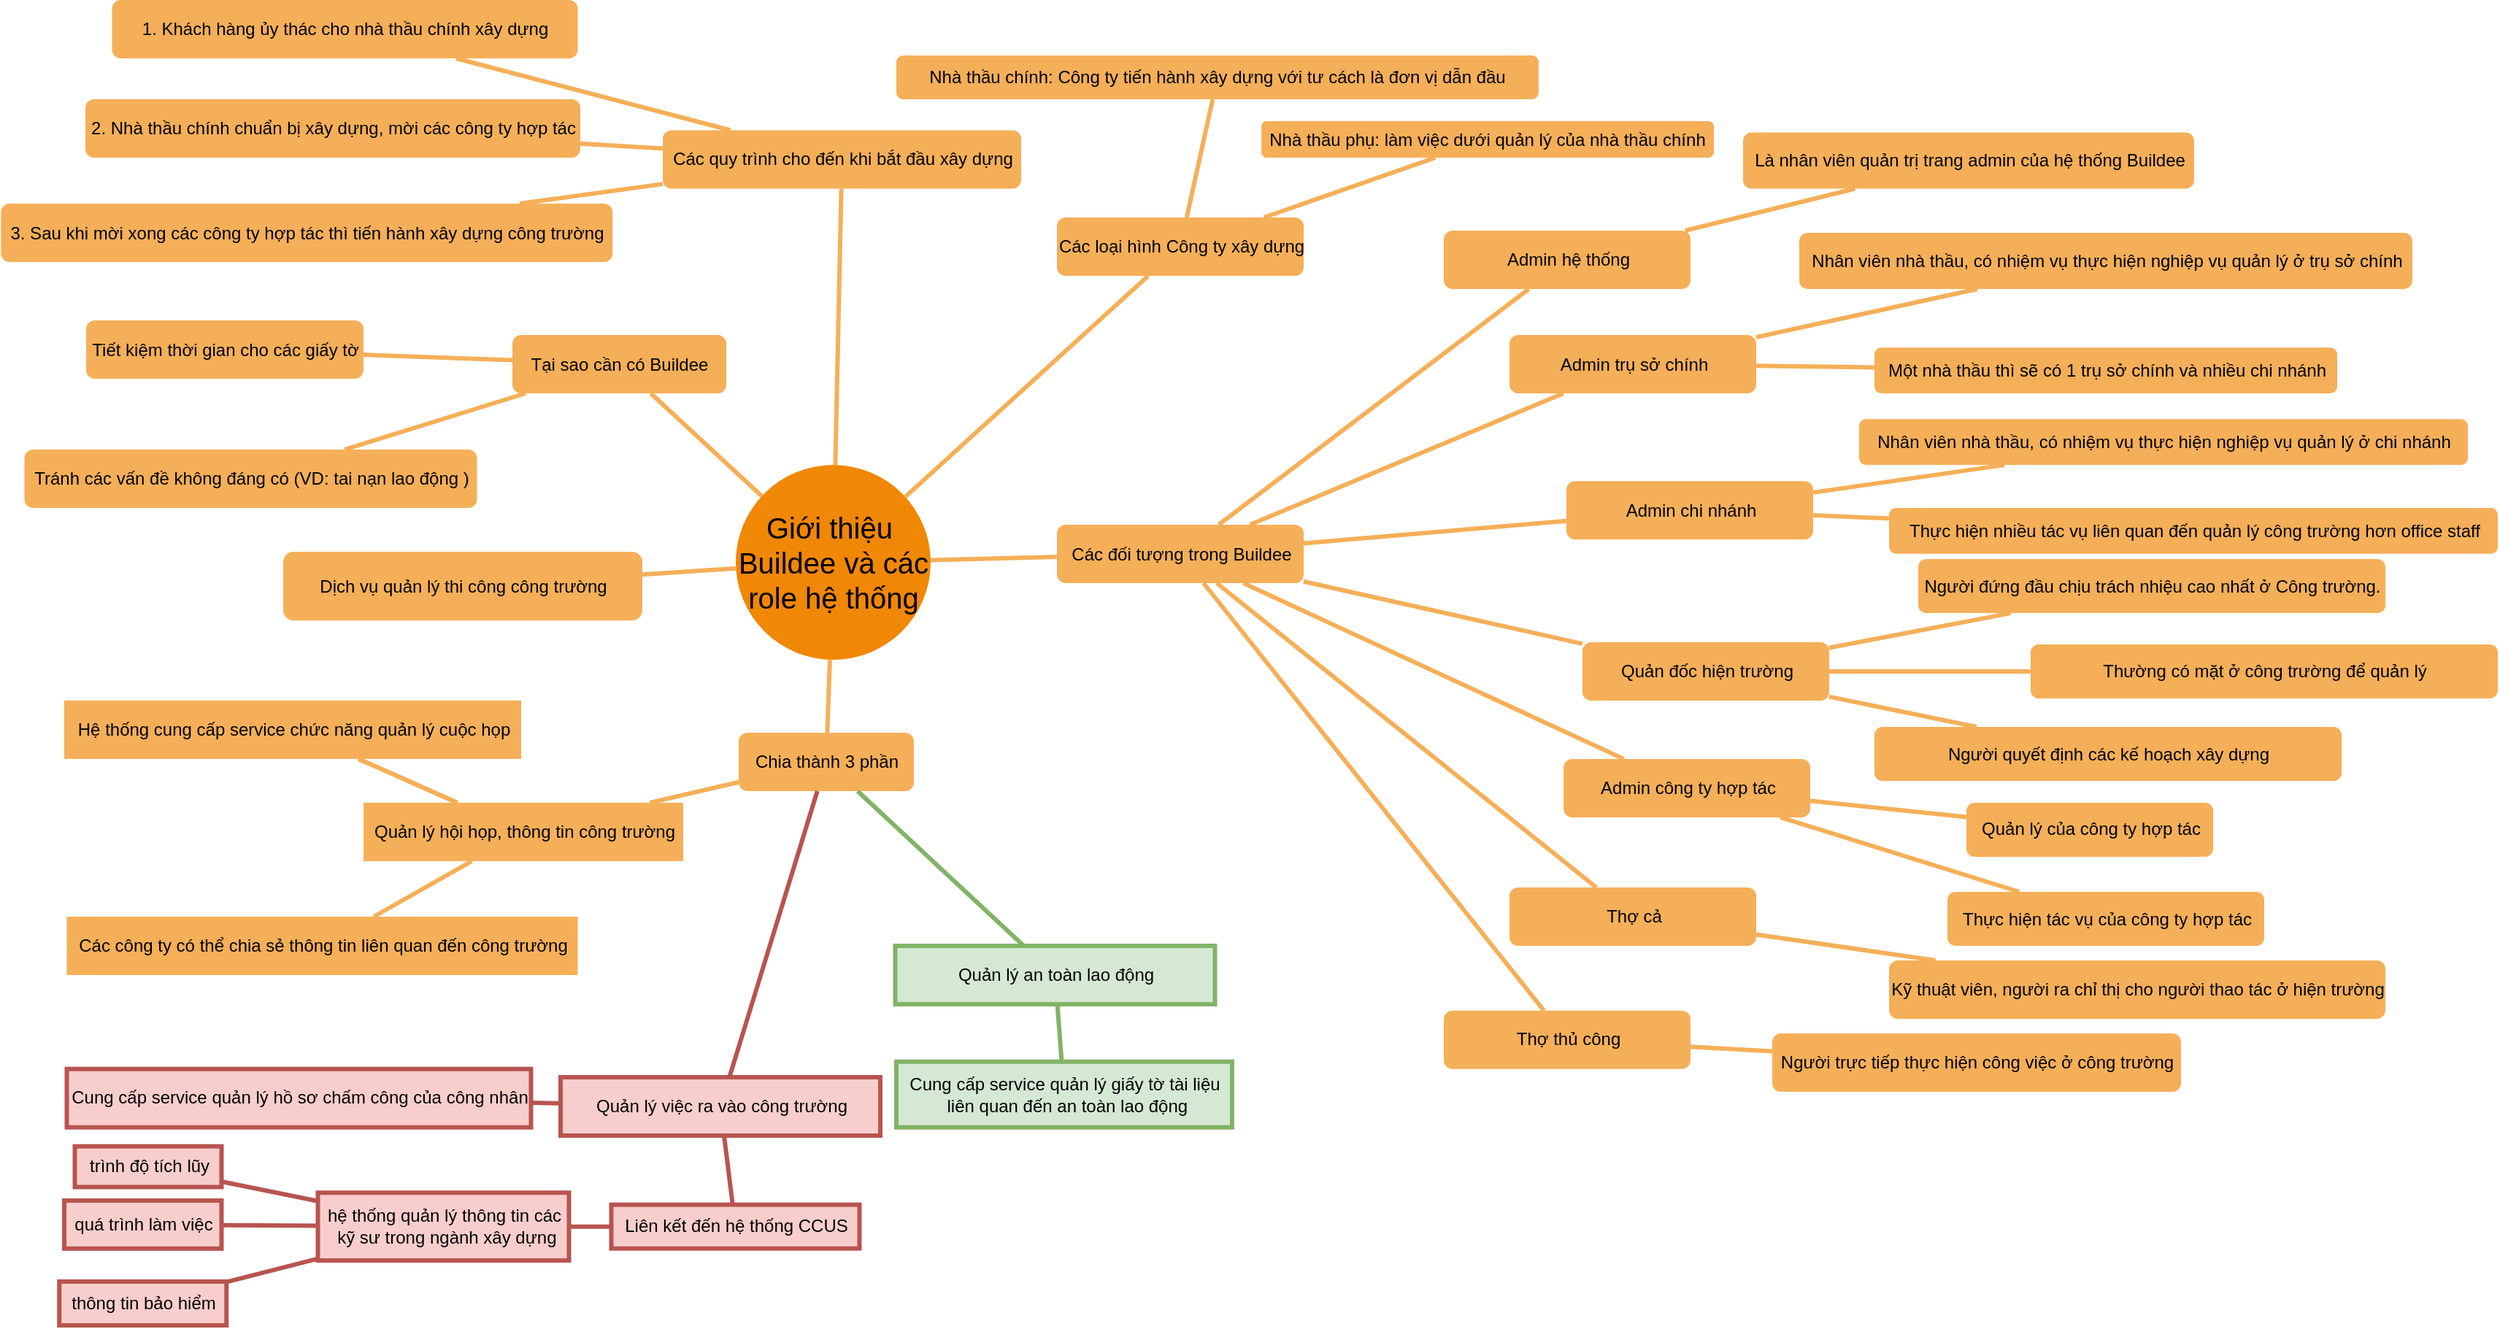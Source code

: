 <mxfile version="24.7.7">
  <diagram id="6a731a19-8d31-9384-78a2-239565b7b9f0" name="Page-1">
    <mxGraphModel dx="1195" dy="-189" grid="1" gridSize="10" guides="1" tooltips="1" connect="1" arrows="1" fold="1" page="1" pageScale="1" pageWidth="1169" pageHeight="827" background="none" math="0" shadow="0">
      <root>
        <mxCell id="0" />
        <mxCell id="1" parent="0" />
        <mxCell id="1351" value="&lt;div&gt;Giới thiệu&amp;nbsp;&lt;/div&gt;&lt;div&gt;Buildee và các role hệ thống&lt;/div&gt;" style="ellipse;whiteSpace=wrap;html=1;shadow=0;fontFamily=Helvetica;fontSize=20;fontColor=#000000;align=center;strokeWidth=3;fillColor=#F08705;strokeColor=none;gradientColor=none;" parent="1" vertex="1">
          <mxGeometry x="1100" y="1390.55" width="133.5" height="133.5" as="geometry" />
        </mxCell>
        <mxCell id="1392" value="&lt;div&gt;Quản lý hội họp, thông tin công trường&lt;/div&gt;" style="rounded=1;fillColor=#f5af58;strokeColor=none;strokeWidth=3;shadow=0;html=1;fontColor=#000000;arcSize=0;" parent="1" vertex="1">
          <mxGeometry x="845" y="1621.95" width="219" height="40" as="geometry" />
        </mxCell>
        <mxCell id="1393" value="&lt;div&gt;Dịch vụ quản lý thi công công trường&lt;/div&gt;" style="rounded=1;fillColor=#f5af58;strokeColor=none;strokeWidth=3;shadow=0;html=1;fontColor=#000000;" parent="1" vertex="1">
          <mxGeometry x="790" y="1450" width="246" height="47.1" as="geometry" />
        </mxCell>
        <mxCell id="1394" value="Chia thành 3 phần" style="rounded=1;fillColor=#f5af58;strokeColor=none;strokeWidth=3;shadow=0;html=1;fontColor=#000000;" parent="1" vertex="1">
          <mxGeometry x="1102" y="1574" width="120" height="40" as="geometry" />
        </mxCell>
        <mxCell id="1395" value="Tại sao cần có Buildee" style="rounded=1;fillColor=#f5af58;strokeColor=none;strokeWidth=3;shadow=0;html=1;fontColor=#000000;" parent="1" vertex="1">
          <mxGeometry x="947" y="1301.5" width="146.5" height="40" as="geometry" />
        </mxCell>
        <mxCell id="1396" value="Các loại hình Công ty xây dựng " style="rounded=1;fillColor=#f5af58;strokeColor=none;strokeWidth=3;shadow=0;html=1;fontColor=#000000;" parent="1" vertex="1">
          <mxGeometry x="1320" y="1221" width="169" height="40" as="geometry" />
        </mxCell>
        <mxCell id="1398" value="Các đối tượng trong Buildee" style="rounded=1;fillColor=#f5af58;strokeColor=none;strokeWidth=3;shadow=0;html=1;fontColor=#000000;" parent="1" vertex="1">
          <mxGeometry x="1320" y="1431.5" width="169" height="40" as="geometry" />
        </mxCell>
        <mxCell id="1404" value="" style="edgeStyle=none;endArrow=none;strokeWidth=3;strokeColor=#F5AF58;html=1;fontColor=#000000;" parent="1" source="1394" target="1392" edge="1">
          <mxGeometry x="3.5" y="21.5" width="100" height="100" as="geometry">
            <mxPoint x="124" y="1332.03" as="sourcePoint" />
            <mxPoint x="224" y="1232.03" as="targetPoint" />
          </mxGeometry>
        </mxCell>
        <mxCell id="1405" value="" style="edgeStyle=none;endArrow=none;strokeWidth=3;strokeColor=#F5AF58;html=1;fontColor=#000000;" parent="1" source="1351" target="1393" edge="1">
          <mxGeometry x="3.5" y="21.5" width="100" height="100" as="geometry">
            <mxPoint x="-45.5" y="986.5" as="sourcePoint" />
            <mxPoint x="54.5" y="886.5" as="targetPoint" />
          </mxGeometry>
        </mxCell>
        <mxCell id="1406" value="" style="edgeStyle=none;endArrow=none;strokeWidth=3;strokeColor=#F5AF58;html=1;fontColor=#000000;" parent="1" source="1351" target="1394" edge="1">
          <mxGeometry x="3.5" y="21.5" width="100" height="100" as="geometry">
            <mxPoint x="-45.5" y="986.5" as="sourcePoint" />
            <mxPoint x="54.5" y="886.5" as="targetPoint" />
          </mxGeometry>
        </mxCell>
        <mxCell id="1407" value="" style="edgeStyle=none;endArrow=none;strokeWidth=3;strokeColor=#F5AF58;html=1;fontColor=#000000;" parent="1" source="1351" target="1395" edge="1">
          <mxGeometry x="3.5" y="21.5" width="100" height="100" as="geometry">
            <mxPoint x="-45.5" y="986.5" as="sourcePoint" />
            <mxPoint x="54.5" y="886.5" as="targetPoint" />
          </mxGeometry>
        </mxCell>
        <mxCell id="1408" value="" style="edgeStyle=none;endArrow=none;strokeWidth=3;strokeColor=#F5AF58;html=1;fontColor=#000000;" parent="1" source="1351" target="1396" edge="1">
          <mxGeometry x="3.5" y="21.5" width="100" height="100" as="geometry">
            <mxPoint x="-45.5" y="986.5" as="sourcePoint" />
            <mxPoint x="54.5" y="886.5" as="targetPoint" />
          </mxGeometry>
        </mxCell>
        <mxCell id="1410" value="" style="edgeStyle=none;endArrow=none;strokeWidth=3;strokeColor=#F5AF58;html=1;fontColor=#000000;" parent="1" source="1351" target="1398" edge="1">
          <mxGeometry x="3.5" y="21.5" width="100" height="100" as="geometry">
            <mxPoint x="-45.5" y="986.5" as="sourcePoint" />
            <mxPoint x="54.5" y="886.5" as="targetPoint" />
          </mxGeometry>
        </mxCell>
        <mxCell id="aR4ORL12m2-zaJOlgM8f-1547" value="&lt;div&gt;Quản lý việc ra vào công trường &lt;br&gt;&lt;/div&gt;" style="rounded=1;fillColor=#f8cecc;strokeColor=#B85450;strokeWidth=3;shadow=0;html=1;arcSize=0;" vertex="1" parent="1">
          <mxGeometry x="980" y="1810" width="219" height="40" as="geometry" />
        </mxCell>
        <mxCell id="aR4ORL12m2-zaJOlgM8f-1553" value="" style="edgeStyle=none;endArrow=none;strokeWidth=3;strokeColor=#B85450;html=1;fontColor=#000000;" edge="1" parent="1" source="1394" target="aR4ORL12m2-zaJOlgM8f-1547">
          <mxGeometry x="3.5" y="21.5" width="100" height="100" as="geometry">
            <mxPoint x="1136.5" y="1696.52" as="sourcePoint" />
            <mxPoint x="1544.5" y="1332.64" as="targetPoint" />
          </mxGeometry>
        </mxCell>
        <mxCell id="aR4ORL12m2-zaJOlgM8f-1554" value="Tiết kiệm  thời gian  cho các giấy tờ" style="rounded=1;fillColor=#f5af58;strokeColor=none;strokeWidth=3;shadow=0;html=1;fontColor=#000000;" vertex="1" parent="1">
          <mxGeometry x="655" y="1291.5" width="190" height="40" as="geometry" />
        </mxCell>
        <mxCell id="aR4ORL12m2-zaJOlgM8f-1555" value="Tránh các vấn đề không đáng có (VD: tai nạn lao động )" style="rounded=1;fillColor=#f5af58;strokeColor=none;strokeWidth=3;shadow=0;html=1;fontColor=#000000;" vertex="1" parent="1">
          <mxGeometry x="612.75" y="1380" width="310" height="40" as="geometry" />
        </mxCell>
        <mxCell id="aR4ORL12m2-zaJOlgM8f-1558" value="" style="edgeStyle=none;endArrow=none;strokeWidth=3;strokeColor=#F5AF58;html=1;fontColor=#000000;" edge="1" parent="1" source="1395" target="aR4ORL12m2-zaJOlgM8f-1554">
          <mxGeometry x="3.5" y="21.5" width="100" height="100" as="geometry">
            <mxPoint x="782.25" y="1321.15" as="sourcePoint" />
            <mxPoint x="945.25" y="1330.15" as="targetPoint" />
          </mxGeometry>
        </mxCell>
        <mxCell id="aR4ORL12m2-zaJOlgM8f-1559" value="" style="edgeStyle=none;endArrow=none;strokeWidth=3;strokeColor=#F5AF58;html=1;fontColor=#000000;" edge="1" parent="1" source="1395" target="aR4ORL12m2-zaJOlgM8f-1555">
          <mxGeometry x="3.5" y="21.5" width="100" height="100" as="geometry">
            <mxPoint x="911.25" y="1400.55" as="sourcePoint" />
            <mxPoint x="982.25" y="1400.55" as="targetPoint" />
          </mxGeometry>
        </mxCell>
        <mxCell id="aR4ORL12m2-zaJOlgM8f-1560" value="Các quy trình cho đến khi bắt đầu xây dựng" style="rounded=1;fillColor=#f5af58;strokeColor=none;strokeWidth=3;shadow=0;html=1;fontColor=#000000;" vertex="1" parent="1">
          <mxGeometry x="1050" y="1161.25" width="245.5" height="40" as="geometry" />
        </mxCell>
        <mxCell id="aR4ORL12m2-zaJOlgM8f-1561" value="" style="edgeStyle=none;endArrow=none;strokeWidth=3;strokeColor=#F5AF58;html=1;fontColor=#000000;" edge="1" parent="1" source="1351" target="aR4ORL12m2-zaJOlgM8f-1560">
          <mxGeometry x="3.5" y="21.5" width="100" height="100" as="geometry">
            <mxPoint x="1202.55" y="1187.5" as="sourcePoint" />
            <mxPoint x="1341.55" y="1106.5" as="targetPoint" />
          </mxGeometry>
        </mxCell>
        <mxCell id="aR4ORL12m2-zaJOlgM8f-1562" value="Nhà thầu chính: Công ty tiến hành xây dựng với tư cách là đơn vị dẫn đầu" style="whiteSpace=wrap;html=1;fillColor=#f5af58;strokeColor=none;fontColor=#000000;rounded=1;strokeWidth=3;shadow=0;" vertex="1" parent="1">
          <mxGeometry x="1210" y="1110" width="440" height="30" as="geometry" />
        </mxCell>
        <mxCell id="aR4ORL12m2-zaJOlgM8f-1564" value="" style="edgeStyle=none;endArrow=none;strokeWidth=3;strokeColor=#F5AF58;html=1;fontColor=#000000;" edge="1" parent="1" source="1396" target="aR4ORL12m2-zaJOlgM8f-1562">
          <mxGeometry x="3.5" y="21.5" width="100" height="100" as="geometry">
            <mxPoint x="1255.5" y="679" as="sourcePoint" />
            <mxPoint x="1315.5" y="670" as="targetPoint" />
            <Array as="points" />
          </mxGeometry>
        </mxCell>
        <mxCell id="aR4ORL12m2-zaJOlgM8f-1567" value="Nhà thầu phụ: làm việc dưới  quản lý của nhà thầu chính" style="whiteSpace=wrap;html=1;fillColor=#f5af58;strokeColor=none;fontColor=#000000;rounded=1;strokeWidth=3;shadow=0;" vertex="1" parent="1">
          <mxGeometry x="1460" y="1155" width="310" height="25" as="geometry" />
        </mxCell>
        <mxCell id="aR4ORL12m2-zaJOlgM8f-1568" value="" style="edgeStyle=none;endArrow=none;strokeWidth=3;strokeColor=#F5AF58;html=1;fontColor=#000000;" edge="1" parent="1" source="1396" target="aR4ORL12m2-zaJOlgM8f-1567">
          <mxGeometry x="3.5" y="21.5" width="100" height="100" as="geometry">
            <mxPoint x="1434.15" y="846.504" as="sourcePoint" />
            <mxPoint x="1673.496" y="809.55" as="targetPoint" />
            <Array as="points" />
          </mxGeometry>
        </mxCell>
        <mxCell id="aR4ORL12m2-zaJOlgM8f-1570" value="1. Khách hàng ủy thác cho nhà thầu chính xây dựng" style="rounded=1;fillColor=#f5af58;strokeColor=none;strokeWidth=3;shadow=0;html=1;fontColor=#000000;" vertex="1" parent="1">
          <mxGeometry x="672.75" y="1072" width="319" height="40" as="geometry" />
        </mxCell>
        <mxCell id="aR4ORL12m2-zaJOlgM8f-1571" value="2. Nhà thầu chính  chuẩn bị xây dựng, mời các công ty hợp tác  " style="rounded=1;fillColor=#f5af58;strokeColor=none;strokeWidth=3;shadow=0;html=1;fontColor=#000000;" vertex="1" parent="1">
          <mxGeometry x="654.5" y="1140" width="339" height="40" as="geometry" />
        </mxCell>
        <mxCell id="aR4ORL12m2-zaJOlgM8f-1572" value="3. Sau khi  mời xong các công ty hợp tác thì  tiến hành xây dựng công trường" style="rounded=1;fillColor=#f5af58;strokeColor=none;strokeWidth=3;shadow=0;html=1;fontColor=#000000;" vertex="1" parent="1">
          <mxGeometry x="596.63" y="1211.5" width="419" height="40" as="geometry" />
        </mxCell>
        <mxCell id="aR4ORL12m2-zaJOlgM8f-1573" value="" style="edgeStyle=none;endArrow=none;strokeWidth=3;strokeColor=#F5AF58;html=1;fontColor=#000000;" edge="1" parent="1" source="aR4ORL12m2-zaJOlgM8f-1560" target="aR4ORL12m2-zaJOlgM8f-1570">
          <mxGeometry x="3.5" y="21.5" width="100" height="100" as="geometry">
            <mxPoint x="1332.5" y="598" as="sourcePoint" />
            <mxPoint x="1504.5" y="595" as="targetPoint" />
            <Array as="points" />
          </mxGeometry>
        </mxCell>
        <mxCell id="aR4ORL12m2-zaJOlgM8f-1574" value="" style="edgeStyle=none;endArrow=none;strokeWidth=3;strokeColor=#F5AF58;html=1;fontColor=#000000;" edge="1" parent="1" source="aR4ORL12m2-zaJOlgM8f-1560" target="aR4ORL12m2-zaJOlgM8f-1571">
          <mxGeometry x="3.5" y="21.5" width="100" height="100" as="geometry">
            <mxPoint x="1421.1" y="789.69" as="sourcePoint" />
            <mxPoint x="1518.1" y="776.69" as="targetPoint" />
            <Array as="points" />
          </mxGeometry>
        </mxCell>
        <mxCell id="aR4ORL12m2-zaJOlgM8f-1575" value="" style="edgeStyle=none;endArrow=none;strokeWidth=3;strokeColor=#F5AF58;html=1;fontColor=#000000;" edge="1" parent="1" source="aR4ORL12m2-zaJOlgM8f-1560" target="aR4ORL12m2-zaJOlgM8f-1572">
          <mxGeometry x="3.5" y="21.5" width="100" height="100" as="geometry">
            <mxPoint x="1449" y="769.62" as="sourcePoint" />
            <mxPoint x="1534" y="769.62" as="targetPoint" />
            <Array as="points" />
          </mxGeometry>
        </mxCell>
        <mxCell id="aR4ORL12m2-zaJOlgM8f-1576" value="Admin hệ thống" style="rounded=1;fillColor=#f5af58;strokeColor=none;strokeWidth=3;shadow=0;html=1;fontColor=#000000;" vertex="1" parent="1">
          <mxGeometry x="1585" y="1230" width="169" height="40" as="geometry" />
        </mxCell>
        <mxCell id="aR4ORL12m2-zaJOlgM8f-1577" value="Admin trụ sở chính " style="rounded=1;fillColor=#f5af58;strokeColor=none;strokeWidth=3;shadow=0;html=1;fontColor=#000000;" vertex="1" parent="1">
          <mxGeometry x="1630" y="1301.5" width="169" height="40" as="geometry" />
        </mxCell>
        <mxCell id="aR4ORL12m2-zaJOlgM8f-1578" value="Admin chi nhánh" style="rounded=1;fillColor=#f5af58;strokeColor=none;strokeWidth=3;shadow=0;html=1;fontColor=#000000;" vertex="1" parent="1">
          <mxGeometry x="1669" y="1401.6" width="169" height="40" as="geometry" />
        </mxCell>
        <mxCell id="aR4ORL12m2-zaJOlgM8f-1579" value="Quản đốc hiện trường " style="rounded=1;fillColor=#f5af58;strokeColor=none;strokeWidth=3;shadow=0;html=1;fontColor=#000000;" vertex="1" parent="1">
          <mxGeometry x="1680" y="1511.95" width="169" height="40" as="geometry" />
        </mxCell>
        <mxCell id="aR4ORL12m2-zaJOlgM8f-1580" value="Admin công ty hợp tác " style="rounded=1;fillColor=#f5af58;strokeColor=none;strokeWidth=3;shadow=0;html=1;fontColor=#000000;" vertex="1" parent="1">
          <mxGeometry x="1667" y="1591.95" width="169" height="40" as="geometry" />
        </mxCell>
        <mxCell id="aR4ORL12m2-zaJOlgM8f-1581" value="Thợ cả" style="rounded=1;fillColor=#f5af58;strokeColor=none;strokeWidth=3;shadow=0;html=1;fontColor=#000000;" vertex="1" parent="1">
          <mxGeometry x="1630" y="1680" width="169" height="40" as="geometry" />
        </mxCell>
        <mxCell id="aR4ORL12m2-zaJOlgM8f-1582" value="Thợ thủ công" style="rounded=1;fillColor=#f5af58;strokeColor=none;strokeWidth=3;shadow=0;html=1;fontColor=#000000;" vertex="1" parent="1">
          <mxGeometry x="1585" y="1764.35" width="169" height="40" as="geometry" />
        </mxCell>
        <mxCell id="aR4ORL12m2-zaJOlgM8f-1583" value="" style="edgeStyle=none;endArrow=none;strokeWidth=3;strokeColor=#F5AF58;html=1;fontColor=#000000;" edge="1" parent="1" source="1398" target="aR4ORL12m2-zaJOlgM8f-1576">
          <mxGeometry x="3.5" y="21.5" width="100" height="100" as="geometry">
            <mxPoint x="1406.58" y="1472.98" as="sourcePoint" />
            <mxPoint x="1571.58" y="1287.98" as="targetPoint" />
          </mxGeometry>
        </mxCell>
        <mxCell id="aR4ORL12m2-zaJOlgM8f-1584" value="" style="edgeStyle=none;endArrow=none;strokeWidth=3;strokeColor=#F5AF58;html=1;fontColor=#000000;" edge="1" parent="1" source="1398" target="aR4ORL12m2-zaJOlgM8f-1577">
          <mxGeometry x="3.5" y="21.5" width="100" height="100" as="geometry">
            <mxPoint x="1406.58" y="1472.98" as="sourcePoint" />
            <mxPoint x="1571.58" y="1287.98" as="targetPoint" />
          </mxGeometry>
        </mxCell>
        <mxCell id="aR4ORL12m2-zaJOlgM8f-1585" value="" style="edgeStyle=none;endArrow=none;strokeWidth=3;strokeColor=#F5AF58;html=1;fontColor=#000000;" edge="1" parent="1" source="1398" target="aR4ORL12m2-zaJOlgM8f-1578">
          <mxGeometry x="3.5" y="21.5" width="100" height="100" as="geometry">
            <mxPoint x="1406.58" y="1472.98" as="sourcePoint" />
            <mxPoint x="1571.58" y="1287.98" as="targetPoint" />
          </mxGeometry>
        </mxCell>
        <mxCell id="aR4ORL12m2-zaJOlgM8f-1586" value="" style="edgeStyle=none;endArrow=none;strokeWidth=3;strokeColor=#F5AF58;html=1;fontColor=#000000;" edge="1" parent="1" source="1398" target="aR4ORL12m2-zaJOlgM8f-1579">
          <mxGeometry x="3.5" y="21.5" width="100" height="100" as="geometry">
            <mxPoint x="1406.58" y="1472.98" as="sourcePoint" />
            <mxPoint x="1571.58" y="1287.98" as="targetPoint" />
          </mxGeometry>
        </mxCell>
        <mxCell id="aR4ORL12m2-zaJOlgM8f-1587" value="" style="edgeStyle=none;endArrow=none;strokeWidth=3;strokeColor=#F5AF58;html=1;fontColor=#000000;" edge="1" parent="1" source="1398" target="aR4ORL12m2-zaJOlgM8f-1580">
          <mxGeometry x="3.5" y="21.5" width="100" height="100" as="geometry">
            <mxPoint x="1406.58" y="1472.98" as="sourcePoint" />
            <mxPoint x="1571.58" y="1287.98" as="targetPoint" />
          </mxGeometry>
        </mxCell>
        <mxCell id="aR4ORL12m2-zaJOlgM8f-1588" value="" style="edgeStyle=none;endArrow=none;strokeWidth=3;strokeColor=#F5AF58;html=1;fontColor=#000000;" edge="1" parent="1" source="1398" target="aR4ORL12m2-zaJOlgM8f-1581">
          <mxGeometry x="3.5" y="21.5" width="100" height="100" as="geometry">
            <mxPoint x="1406.58" y="1472.98" as="sourcePoint" />
            <mxPoint x="1571.58" y="1287.98" as="targetPoint" />
          </mxGeometry>
        </mxCell>
        <mxCell id="aR4ORL12m2-zaJOlgM8f-1589" value="" style="edgeStyle=none;endArrow=none;strokeWidth=3;strokeColor=#F5AF58;html=1;fontColor=#000000;" edge="1" parent="1" source="1398" target="aR4ORL12m2-zaJOlgM8f-1582">
          <mxGeometry x="3.5" y="21.5" width="100" height="100" as="geometry">
            <mxPoint x="1406.58" y="1472.98" as="sourcePoint" />
            <mxPoint x="1571.58" y="1287.98" as="targetPoint" />
          </mxGeometry>
        </mxCell>
        <mxCell id="aR4ORL12m2-zaJOlgM8f-1590" value="" style="edgeStyle=none;endArrow=none;strokeWidth=3;strokeColor=#82b366;html=1;fontColor=#000000;fillColor=#d5e8d4;" edge="1" parent="1" source="1394" target="aR4ORL12m2-zaJOlgM8f-1546">
          <mxGeometry x="3.5" y="21.5" width="100" height="100" as="geometry">
            <mxPoint x="1120" y="1188.53" as="sourcePoint" />
            <mxPoint x="967.688" y="1145.53" as="targetPoint" />
          </mxGeometry>
        </mxCell>
        <mxCell id="aR4ORL12m2-zaJOlgM8f-1546" value="&lt;div&gt;Quản lý an toàn lao động&lt;br&gt;&lt;/div&gt;" style="rounded=1;fillColor=#d5e8d4;strokeColor=#82b366;strokeWidth=3;shadow=0;html=1;arcSize=0;" vertex="1" parent="1">
          <mxGeometry x="1209.25" y="1720" width="219" height="40" as="geometry" />
        </mxCell>
        <mxCell id="aR4ORL12m2-zaJOlgM8f-1592" value="Hệ thống cung cấp service chức năng quản lý cuộc họp" style="rounded=1;fillColor=#f5af58;strokeColor=none;strokeWidth=3;shadow=0;html=1;fontColor=#000000;arcSize=0;" vertex="1" parent="1">
          <mxGeometry x="640" y="1551.95" width="313" height="40" as="geometry" />
        </mxCell>
        <mxCell id="aR4ORL12m2-zaJOlgM8f-1593" value="" style="edgeStyle=none;endArrow=none;strokeWidth=3;strokeColor=#F5AF58;html=1;fontColor=#000000;" edge="1" parent="1" source="aR4ORL12m2-zaJOlgM8f-1592" target="1392">
          <mxGeometry x="3.5" y="21.5" width="100" height="100" as="geometry">
            <mxPoint x="104" y="1772.03" as="sourcePoint" />
            <mxPoint x="204" y="1672.03" as="targetPoint" />
          </mxGeometry>
        </mxCell>
        <mxCell id="aR4ORL12m2-zaJOlgM8f-1594" value="Các công ty có thể chia sẻ thông tin liên quan đến công trường " style="rounded=1;fillColor=#f5af58;strokeColor=none;strokeWidth=3;shadow=0;html=1;fontColor=#000000;arcSize=0;" vertex="1" parent="1">
          <mxGeometry x="641.75" y="1700" width="350" height="40" as="geometry" />
        </mxCell>
        <mxCell id="aR4ORL12m2-zaJOlgM8f-1595" value="" style="edgeStyle=none;endArrow=none;strokeWidth=3;strokeColor=#F5AF58;html=1;fontColor=#000000;" edge="1" parent="1" source="aR4ORL12m2-zaJOlgM8f-1592" target="1392">
          <mxGeometry x="3.5" y="21.5" width="100" height="100" as="geometry">
            <mxPoint x="104" y="1772.03" as="sourcePoint" />
            <mxPoint x="204" y="1672.03" as="targetPoint" />
          </mxGeometry>
        </mxCell>
        <mxCell id="aR4ORL12m2-zaJOlgM8f-1596" value="" style="edgeStyle=none;endArrow=none;strokeWidth=3;strokeColor=#F5AF58;html=1;fontColor=#000000;" edge="1" parent="1" source="aR4ORL12m2-zaJOlgM8f-1594" target="1392">
          <mxGeometry x="3.5" y="21.5" width="100" height="100" as="geometry">
            <mxPoint x="104" y="1772.03" as="sourcePoint" />
            <mxPoint x="204" y="1672.03" as="targetPoint" />
          </mxGeometry>
        </mxCell>
        <mxCell id="aR4ORL12m2-zaJOlgM8f-1597" value="&lt;div&gt;Cung cấp service quản lý  giấy tờ tài liệu&lt;/div&gt;&lt;div&gt;&amp;nbsp;liên quan đến an toàn lao động &lt;/div&gt;" style="rounded=1;fillColor=#d5e8d4;strokeColor=#82b366;strokeWidth=3;shadow=0;html=1;arcSize=0;" vertex="1" parent="1">
          <mxGeometry x="1210" y="1799.35" width="230" height="45" as="geometry" />
        </mxCell>
        <mxCell id="aR4ORL12m2-zaJOlgM8f-1598" value="" style="edgeStyle=none;endArrow=none;strokeWidth=3;strokeColor=#82b366;html=1;fontColor=#000000;fillColor=#d5e8d4;" edge="1" parent="1" source="aR4ORL12m2-zaJOlgM8f-1597" target="aR4ORL12m2-zaJOlgM8f-1546">
          <mxGeometry x="3.5" y="21.5" width="100" height="100" as="geometry">
            <mxPoint x="1080" y="1643" as="sourcePoint" />
            <mxPoint x="927.688" y="1600.0" as="targetPoint" />
          </mxGeometry>
        </mxCell>
        <mxCell id="aR4ORL12m2-zaJOlgM8f-1599" value="Cung cấp service quản lý hồ sơ chấm công của công nhân" style="rounded=1;fillColor=#f8cecc;strokeColor=#b85450;strokeWidth=3;shadow=0;html=1;arcSize=0;" vertex="1" parent="1">
          <mxGeometry x="641.75" y="1804.35" width="318" height="40" as="geometry" />
        </mxCell>
        <mxCell id="aR4ORL12m2-zaJOlgM8f-1600" value="" style="edgeStyle=none;endArrow=none;strokeWidth=3;strokeColor=#B85450;html=1;fontColor=#000000;" edge="1" parent="1" source="aR4ORL12m2-zaJOlgM8f-1599" target="aR4ORL12m2-zaJOlgM8f-1547">
          <mxGeometry x="3.5" y="21.5" width="100" height="100" as="geometry">
            <mxPoint x="1536.75" y="1983.99" as="sourcePoint" />
            <mxPoint x="1681.75" y="1969.99" as="targetPoint" />
          </mxGeometry>
        </mxCell>
        <mxCell id="aR4ORL12m2-zaJOlgM8f-1601" value="Liên kết đến hệ thống CCUS" style="rounded=1;fillColor=#f8cecc;strokeColor=#B85450;strokeWidth=3;shadow=0;html=1;arcSize=0;" vertex="1" parent="1">
          <mxGeometry x="1014.75" y="1897.35" width="170" height="30" as="geometry" />
        </mxCell>
        <mxCell id="aR4ORL12m2-zaJOlgM8f-1602" value="" style="edgeStyle=none;endArrow=none;strokeWidth=3;strokeColor=#B85450;html=1;fontColor=#000000;" edge="1" parent="1" source="aR4ORL12m2-zaJOlgM8f-1601" target="aR4ORL12m2-zaJOlgM8f-1547">
          <mxGeometry x="3.5" y="21.5" width="100" height="100" as="geometry">
            <mxPoint x="1536.75" y="1983.99" as="sourcePoint" />
            <mxPoint x="1681.75" y="1969.99" as="targetPoint" />
          </mxGeometry>
        </mxCell>
        <mxCell id="aR4ORL12m2-zaJOlgM8f-1603" value="&lt;div&gt;hệ thống quản lý thông tin các&lt;/div&gt;&lt;div&gt;&amp;nbsp;kỹ sư trong ngành xây dựng&lt;/div&gt;" style="rounded=1;fillColor=#f8cecc;strokeColor=#b85450;strokeWidth=3;shadow=0;html=1;arcSize=0;" vertex="1" parent="1">
          <mxGeometry x="813.75" y="1889.12" width="172" height="46.45" as="geometry" />
        </mxCell>
        <mxCell id="aR4ORL12m2-zaJOlgM8f-1604" value="" style="edgeStyle=none;endArrow=none;strokeWidth=3;strokeColor=#B85450;html=1;fontColor=#000000;fillColor=#f8cecc;" edge="1" parent="1" source="aR4ORL12m2-zaJOlgM8f-1601" target="aR4ORL12m2-zaJOlgM8f-1603">
          <mxGeometry x="3.5" y="21.5" width="100" height="100" as="geometry">
            <mxPoint x="1536.75" y="1983.99" as="sourcePoint" />
            <mxPoint x="1681.75" y="1969.99" as="targetPoint" />
          </mxGeometry>
        </mxCell>
        <mxCell id="aR4ORL12m2-zaJOlgM8f-1605" value="trình độ tích lũy" style="rounded=1;fillColor=#f8cecc;strokeColor=#B85450;strokeWidth=3;shadow=0;html=1;arcSize=0;" vertex="1" parent="1">
          <mxGeometry x="647.25" y="1857.35" width="100.5" height="27.9" as="geometry" />
        </mxCell>
        <mxCell id="aR4ORL12m2-zaJOlgM8f-1606" value="thông tin bảo hiểm" style="rounded=1;fillColor=#f8cecc;strokeColor=#B85450;strokeWidth=3;shadow=0;html=1;arcSize=0;" vertex="1" parent="1">
          <mxGeometry x="636.63" y="1950.0" width="114.5" height="30" as="geometry" />
        </mxCell>
        <mxCell id="aR4ORL12m2-zaJOlgM8f-1607" value="quá trình làm việc" style="rounded=1;fillColor=#f8cecc;strokeColor=#B85450;strokeWidth=3;shadow=0;html=1;arcSize=0;" vertex="1" parent="1">
          <mxGeometry x="640" y="1894.52" width="107.75" height="32.9" as="geometry" />
        </mxCell>
        <mxCell id="aR4ORL12m2-zaJOlgM8f-1608" value="" style="edgeStyle=none;endArrow=none;strokeWidth=3;strokeColor=#B85450;html=1;fontColor=#000000;" edge="1" parent="1" source="aR4ORL12m2-zaJOlgM8f-1605" target="aR4ORL12m2-zaJOlgM8f-1603">
          <mxGeometry x="3.5" y="21.5" width="100" height="100" as="geometry">
            <mxPoint x="1536.75" y="1983.99" as="sourcePoint" />
            <mxPoint x="1681.75" y="1969.99" as="targetPoint" />
          </mxGeometry>
        </mxCell>
        <mxCell id="aR4ORL12m2-zaJOlgM8f-1609" value="" style="edgeStyle=none;endArrow=none;strokeWidth=3;strokeColor=#B85450;html=1;fontColor=#000000;" edge="1" parent="1" source="aR4ORL12m2-zaJOlgM8f-1607" target="aR4ORL12m2-zaJOlgM8f-1603">
          <mxGeometry x="3.5" y="21.5" width="100" height="100" as="geometry">
            <mxPoint x="1536.75" y="1983.99" as="sourcePoint" />
            <mxPoint x="1681.75" y="1969.99" as="targetPoint" />
          </mxGeometry>
        </mxCell>
        <mxCell id="aR4ORL12m2-zaJOlgM8f-1610" value="" style="edgeStyle=none;endArrow=none;strokeWidth=3;strokeColor=#B85450;html=1;fontColor=#000000;" edge="1" parent="1" source="aR4ORL12m2-zaJOlgM8f-1606" target="aR4ORL12m2-zaJOlgM8f-1603">
          <mxGeometry x="3.5" y="21.5" width="100" height="100" as="geometry">
            <mxPoint x="747.75" y="1940.642" as="sourcePoint" />
            <mxPoint x="1681.75" y="1969.99" as="targetPoint" />
          </mxGeometry>
        </mxCell>
        <mxCell id="aR4ORL12m2-zaJOlgM8f-1613" value="Là nhân viên quản trị trang admin của hệ thống Buildee" style="rounded=1;fillColor=#f5af58;strokeColor=none;strokeWidth=3;shadow=0;html=1;fontColor=#000000;" vertex="1" parent="1">
          <mxGeometry x="1790" y="1162.75" width="309" height="38.5" as="geometry" />
        </mxCell>
        <mxCell id="aR4ORL12m2-zaJOlgM8f-1614" value="" style="edgeStyle=none;endArrow=none;strokeWidth=3;strokeColor=#F5AF58;html=1;fontColor=#000000;" edge="1" parent="1" source="aR4ORL12m2-zaJOlgM8f-1613" target="aR4ORL12m2-zaJOlgM8f-1576">
          <mxGeometry x="3.5" y="21.5" width="100" height="100" as="geometry">
            <mxPoint x="1440" y="1432" as="sourcePoint" />
            <mxPoint x="1688" y="1292" as="targetPoint" />
            <Array as="points" />
          </mxGeometry>
        </mxCell>
        <mxCell id="aR4ORL12m2-zaJOlgM8f-1615" value="Nhân viên  nhà thầu, có nhiệm vụ  thực hiện  nghiệp vụ quản lý ở trụ sở chính" style="rounded=1;fillColor=#f5af58;strokeColor=none;strokeWidth=3;shadow=0;html=1;fontColor=#000000;" vertex="1" parent="1">
          <mxGeometry x="1828.5" y="1231.5" width="420" height="38.5" as="geometry" />
        </mxCell>
        <mxCell id="aR4ORL12m2-zaJOlgM8f-1617" value="" style="edgeStyle=none;endArrow=none;strokeWidth=3;strokeColor=#F5AF58;html=1;fontColor=#000000;" edge="1" parent="1" source="aR4ORL12m2-zaJOlgM8f-1615" target="aR4ORL12m2-zaJOlgM8f-1577">
          <mxGeometry x="3.5" y="21.5" width="100" height="100" as="geometry">
            <mxPoint x="1440" y="1432" as="sourcePoint" />
            <mxPoint x="1688" y="1292" as="targetPoint" />
            <Array as="points" />
          </mxGeometry>
        </mxCell>
        <mxCell id="aR4ORL12m2-zaJOlgM8f-1618" value="Một nhà thầu thì sẽ có 1 trụ sở chính và nhiều chi nhánh" style="rounded=1;fillColor=#f5af58;strokeColor=none;strokeWidth=3;shadow=0;html=1;fontColor=#000000;" vertex="1" parent="1">
          <mxGeometry x="1880" y="1310.1" width="317" height="31.4" as="geometry" />
        </mxCell>
        <mxCell id="aR4ORL12m2-zaJOlgM8f-1619" value="" style="edgeStyle=none;endArrow=none;strokeWidth=3;strokeColor=#F5AF58;html=1;fontColor=#000000;" edge="1" parent="1" source="aR4ORL12m2-zaJOlgM8f-1618" target="aR4ORL12m2-zaJOlgM8f-1577">
          <mxGeometry x="3.5" y="21.5" width="100" height="100" as="geometry">
            <mxPoint x="1440" y="1432" as="sourcePoint" />
            <mxPoint x="1688" y="1292" as="targetPoint" />
            <Array as="points" />
          </mxGeometry>
        </mxCell>
        <mxCell id="aR4ORL12m2-zaJOlgM8f-1620" value="Nhân viên nhà thầu, có nhiệm vụ thực hiện nghiệp vụ quản lý ở chi nhánh" style="rounded=1;fillColor=#f5af58;strokeColor=none;strokeWidth=3;shadow=0;html=1;fontColor=#000000;" vertex="1" parent="1">
          <mxGeometry x="1869.5" y="1359.15" width="417" height="31.4" as="geometry" />
        </mxCell>
        <mxCell id="aR4ORL12m2-zaJOlgM8f-1621" value="" style="edgeStyle=none;endArrow=none;strokeWidth=3;strokeColor=#F5AF58;html=1;fontColor=#000000;" edge="1" parent="1" source="aR4ORL12m2-zaJOlgM8f-1620" target="aR4ORL12m2-zaJOlgM8f-1578">
          <mxGeometry x="3.5" y="21.5" width="100" height="100" as="geometry">
            <mxPoint x="1440" y="1432" as="sourcePoint" />
            <mxPoint x="1688" y="1292" as="targetPoint" />
            <Array as="points" />
          </mxGeometry>
        </mxCell>
        <mxCell id="aR4ORL12m2-zaJOlgM8f-1624" value="Thực hiện nhiều tác vụ liên quan đến quản lý công trường  hơn office staff" style="rounded=1;fillColor=#f5af58;strokeColor=none;strokeWidth=3;shadow=0;html=1;fontColor=#000000;" vertex="1" parent="1">
          <mxGeometry x="1890" y="1420" width="417" height="31.4" as="geometry" />
        </mxCell>
        <mxCell id="aR4ORL12m2-zaJOlgM8f-1625" value="" style="edgeStyle=none;endArrow=none;strokeWidth=3;strokeColor=#F5AF58;html=1;fontColor=#000000;" edge="1" parent="1" source="aR4ORL12m2-zaJOlgM8f-1624" target="aR4ORL12m2-zaJOlgM8f-1578">
          <mxGeometry x="3.5" y="21.5" width="100" height="100" as="geometry">
            <mxPoint x="1440" y="1432" as="sourcePoint" />
            <mxPoint x="1688" y="1292" as="targetPoint" />
            <Array as="points" />
          </mxGeometry>
        </mxCell>
        <mxCell id="aR4ORL12m2-zaJOlgM8f-1626" value="Người đứng đầu chịu trách nhiệu cao nhất ở Công trường." style="rounded=1;fillColor=#f5af58;strokeColor=none;strokeWidth=3;shadow=0;html=1;fontColor=#000000;" vertex="1" parent="1">
          <mxGeometry x="1910" y="1455.05" width="320" height="37" as="geometry" />
        </mxCell>
        <mxCell id="aR4ORL12m2-zaJOlgM8f-1627" value="" style="edgeStyle=none;endArrow=none;strokeWidth=3;strokeColor=#F5AF58;html=1;fontColor=#000000;" edge="1" parent="1" source="aR4ORL12m2-zaJOlgM8f-1626" target="aR4ORL12m2-zaJOlgM8f-1579">
          <mxGeometry x="3.5" y="21.5" width="100" height="100" as="geometry">
            <mxPoint x="1440" y="1432" as="sourcePoint" />
            <mxPoint x="1688" y="1292" as="targetPoint" />
            <Array as="points" />
          </mxGeometry>
        </mxCell>
        <mxCell id="aR4ORL12m2-zaJOlgM8f-1628" value="Thường  có mặt ở công trường để quản lý " style="rounded=1;fillColor=#f5af58;strokeColor=none;strokeWidth=3;shadow=0;html=1;fontColor=#000000;" vertex="1" parent="1">
          <mxGeometry x="1987" y="1513.45" width="320" height="37" as="geometry" />
        </mxCell>
        <mxCell id="aR4ORL12m2-zaJOlgM8f-1630" value="Người quyết định các kế hoạch xây dựng" style="rounded=1;fillColor=#f5af58;strokeColor=none;strokeWidth=3;shadow=0;html=1;fontColor=#000000;" vertex="1" parent="1">
          <mxGeometry x="1880" y="1570" width="320" height="37" as="geometry" />
        </mxCell>
        <mxCell id="aR4ORL12m2-zaJOlgM8f-1631" value="" style="edgeStyle=none;endArrow=none;strokeWidth=3;strokeColor=#F5AF58;html=1;fontColor=#000000;" edge="1" parent="1" source="aR4ORL12m2-zaJOlgM8f-1628" target="aR4ORL12m2-zaJOlgM8f-1579">
          <mxGeometry x="3.5" y="21.5" width="100" height="100" as="geometry">
            <mxPoint x="1440" y="1432" as="sourcePoint" />
            <mxPoint x="1688" y="1292" as="targetPoint" />
            <Array as="points" />
          </mxGeometry>
        </mxCell>
        <mxCell id="aR4ORL12m2-zaJOlgM8f-1632" value="" style="edgeStyle=none;endArrow=none;strokeWidth=3;strokeColor=#F5AF58;html=1;fontColor=#000000;" edge="1" parent="1" source="aR4ORL12m2-zaJOlgM8f-1630" target="aR4ORL12m2-zaJOlgM8f-1579">
          <mxGeometry x="3.5" y="21.5" width="100" height="100" as="geometry">
            <mxPoint x="1440" y="1432" as="sourcePoint" />
            <mxPoint x="1688" y="1292" as="targetPoint" />
            <Array as="points" />
          </mxGeometry>
        </mxCell>
        <mxCell id="aR4ORL12m2-zaJOlgM8f-1635" value="Quản lý của công ty hợp tác" style="rounded=1;fillColor=#f5af58;strokeColor=none;strokeWidth=3;shadow=0;html=1;fontColor=#000000;" vertex="1" parent="1">
          <mxGeometry x="1943" y="1621.95" width="169" height="37" as="geometry" />
        </mxCell>
        <mxCell id="aR4ORL12m2-zaJOlgM8f-1636" value="" style="edgeStyle=none;endArrow=none;strokeWidth=3;strokeColor=#F5AF58;html=1;fontColor=#000000;" edge="1" parent="1" source="aR4ORL12m2-zaJOlgM8f-1635" target="aR4ORL12m2-zaJOlgM8f-1580">
          <mxGeometry x="3.5" y="21.5" width="100" height="100" as="geometry">
            <mxPoint x="1440" y="1432" as="sourcePoint" />
            <mxPoint x="1688" y="1292" as="targetPoint" />
            <Array as="points" />
          </mxGeometry>
        </mxCell>
        <mxCell id="aR4ORL12m2-zaJOlgM8f-1637" value="Thực hiện tác vụ  của công ty hợp tác" style="rounded=1;fillColor=#f5af58;strokeColor=none;strokeWidth=3;shadow=0;html=1;fontColor=#000000;" vertex="1" parent="1">
          <mxGeometry x="1930" y="1683" width="217" height="37" as="geometry" />
        </mxCell>
        <mxCell id="aR4ORL12m2-zaJOlgM8f-1638" value="" style="edgeStyle=none;endArrow=none;strokeWidth=3;strokeColor=#F5AF58;html=1;fontColor=#000000;" edge="1" parent="1" source="aR4ORL12m2-zaJOlgM8f-1637" target="aR4ORL12m2-zaJOlgM8f-1580">
          <mxGeometry x="3.5" y="21.5" width="100" height="100" as="geometry">
            <mxPoint x="1440" y="1432" as="sourcePoint" />
            <mxPoint x="1688" y="1292" as="targetPoint" />
            <Array as="points" />
          </mxGeometry>
        </mxCell>
        <mxCell id="aR4ORL12m2-zaJOlgM8f-1639" value="Kỹ thuật viên, người ra chỉ thị cho người thao tác ở hiện trường" style="rounded=1;fillColor=#f5af58;strokeColor=none;strokeWidth=3;shadow=0;html=1;fontColor=#000000;" vertex="1" parent="1">
          <mxGeometry x="1890" y="1730" width="340" height="40" as="geometry" />
        </mxCell>
        <mxCell id="aR4ORL12m2-zaJOlgM8f-1640" value="" style="edgeStyle=none;endArrow=none;strokeWidth=3;strokeColor=#F5AF58;html=1;fontColor=#000000;" edge="1" parent="1" source="aR4ORL12m2-zaJOlgM8f-1639" target="aR4ORL12m2-zaJOlgM8f-1581">
          <mxGeometry x="3.5" y="21.5" width="100" height="100" as="geometry">
            <mxPoint x="1440" y="1432" as="sourcePoint" />
            <mxPoint x="1688" y="1292" as="targetPoint" />
            <Array as="points" />
          </mxGeometry>
        </mxCell>
        <mxCell id="aR4ORL12m2-zaJOlgM8f-1641" value="Người trực tiếp thực hiện công việc ở công trường" style="rounded=1;fillColor=#f5af58;strokeColor=none;strokeWidth=3;shadow=0;html=1;fontColor=#000000;" vertex="1" parent="1">
          <mxGeometry x="1810" y="1780" width="280" height="40" as="geometry" />
        </mxCell>
        <mxCell id="aR4ORL12m2-zaJOlgM8f-1642" value="" style="edgeStyle=none;endArrow=none;strokeWidth=3;strokeColor=#F5AF58;html=1;fontColor=#000000;" edge="1" parent="1" source="aR4ORL12m2-zaJOlgM8f-1641" target="aR4ORL12m2-zaJOlgM8f-1582">
          <mxGeometry x="3.5" y="21.5" width="100" height="100" as="geometry">
            <mxPoint x="1440" y="1432" as="sourcePoint" />
            <mxPoint x="1688" y="1292" as="targetPoint" />
            <Array as="points" />
          </mxGeometry>
        </mxCell>
      </root>
    </mxGraphModel>
  </diagram>
</mxfile>
